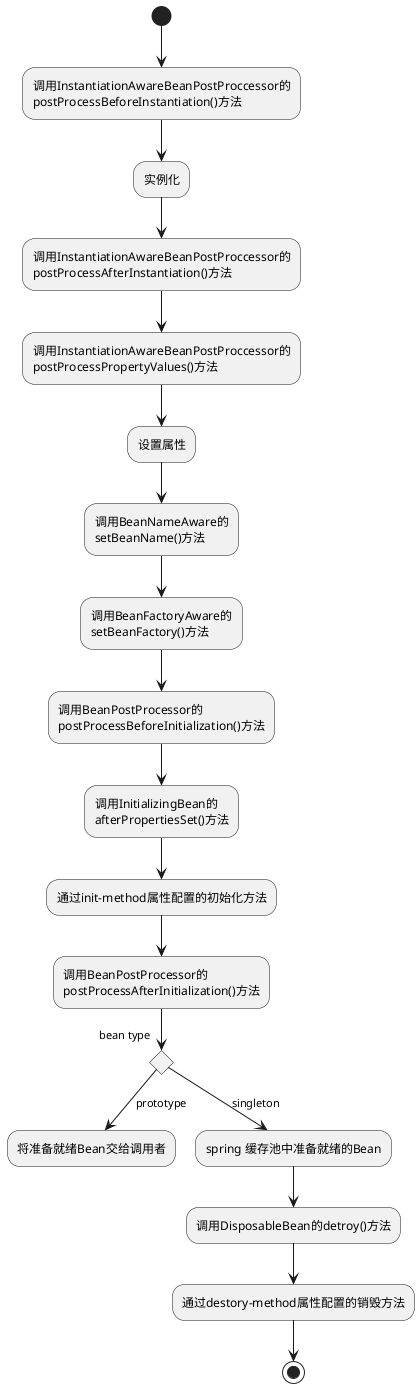 @startuml
(*)  --> "调用InstantiationAwareBeanPostProccessor的
postProcessBeforeInstantiation()方法"
--> "实例化"
--> "调用InstantiationAwareBeanPostProccessor的
postProcessAfterInstantiation()方法"
--> "调用InstantiationAwareBeanPostProccessor的
postProcessPropertyValues()方法"
--> "设置属性"
--> "调用BeanNameAware的
setBeanName()方法"
--> "调用BeanFactoryAware的
setBeanFactory()方法"
--> "调用BeanPostProcessor的
postProcessBeforeInitialization()方法"
--> "调用InitializingBean的
afterPropertiesSet()方法"
--> "通过init-method属性配置的初始化方法"
--> "调用BeanPostProcessor的
postProcessAfterInitialization()方法"

If "bean type" then
--> [prototype] "将准备就绪Bean交给调用者"
else
--> [singleton] "spring 缓存池中准备就绪的Bean"
--> "调用DisposableBean的detroy()方法"
--> "通过destory-method属性配置的销毁方法"
Endif
-->(*)
@enduml